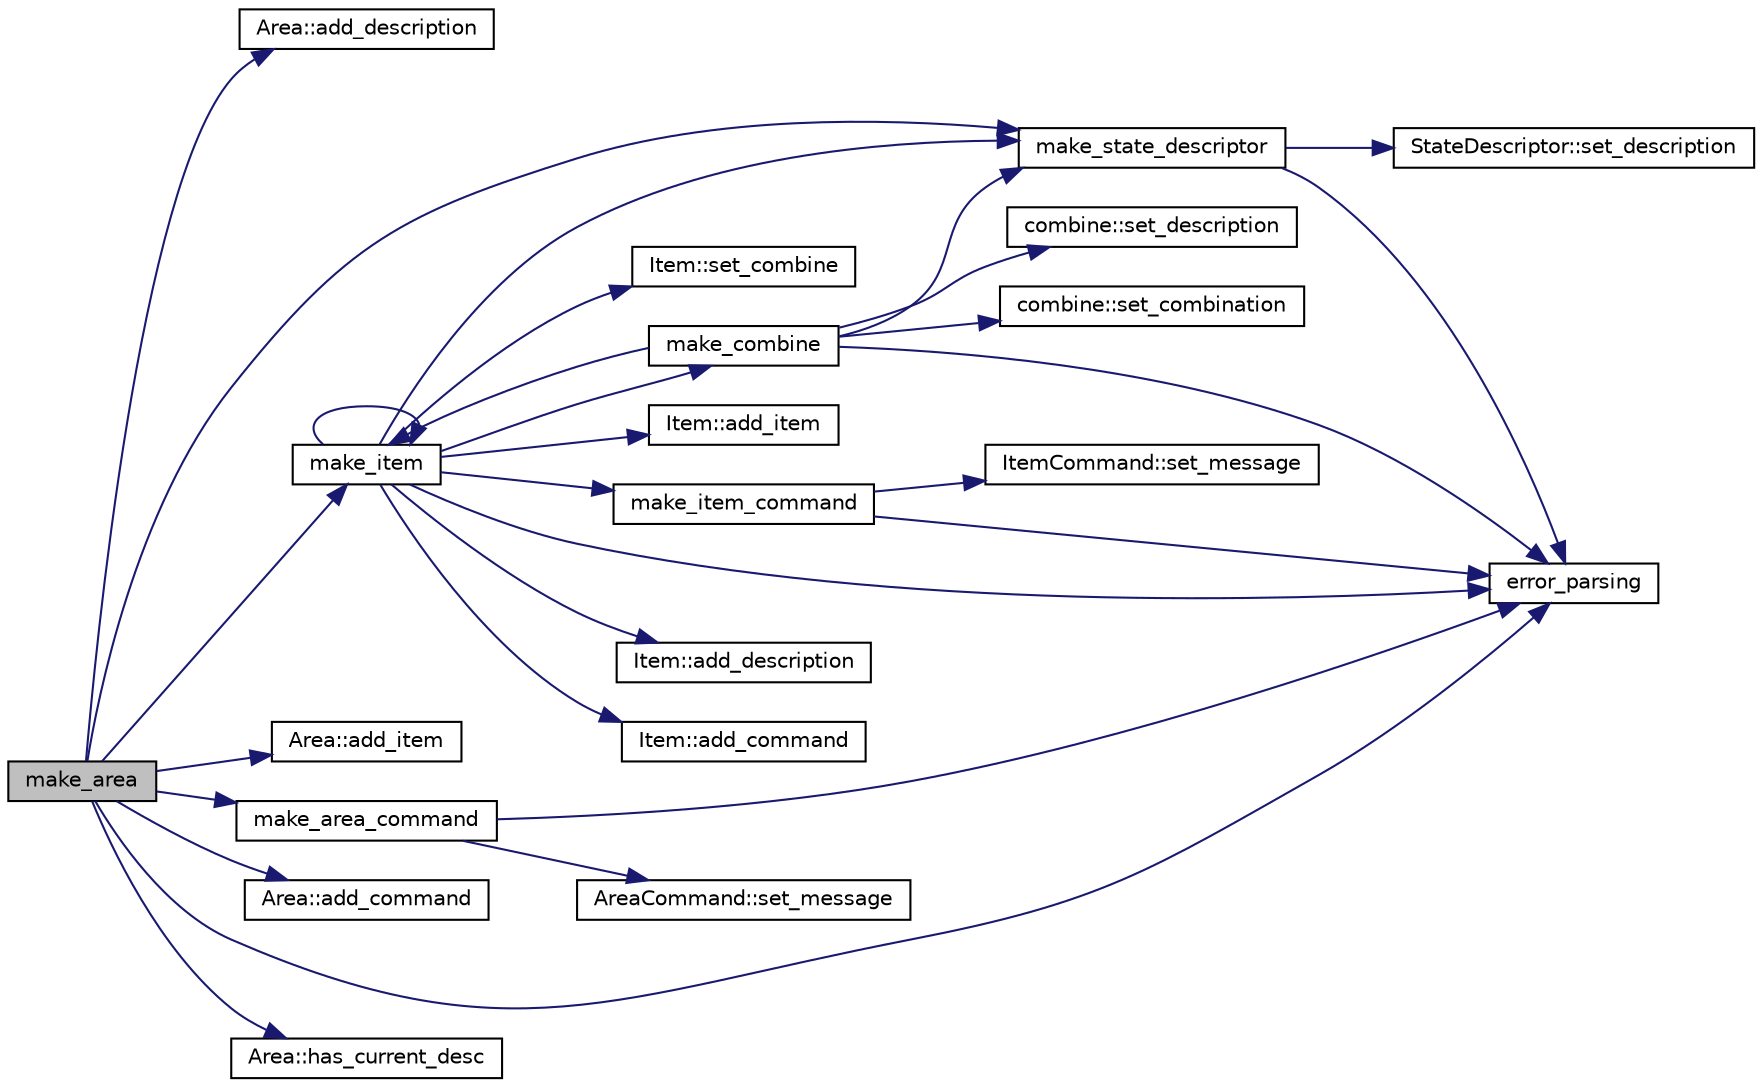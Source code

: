 digraph G
{
  edge [fontname="Helvetica",fontsize="10",labelfontname="Helvetica",labelfontsize="10"];
  node [fontname="Helvetica",fontsize="10",shape=record];
  rankdir="LR";
  Node1 [label="make_area",height=0.2,width=0.4,color="black", fillcolor="grey75", style="filled" fontcolor="black"];
  Node1 -> Node2 [color="midnightblue",fontsize="10",style="solid",fontname="Helvetica"];
  Node2 [label="Area::add_description",height=0.2,width=0.4,color="black", fillcolor="white", style="filled",URL="$class_area.html#a27101dd552a05cebb467f108a5246278"];
  Node1 -> Node3 [color="midnightblue",fontsize="10",style="solid",fontname="Helvetica"];
  Node3 [label="make_state_descriptor",height=0.2,width=0.4,color="black", fillcolor="white", style="filled",URL="$parser_8cpp.html#a77cd775cd350280b4e707ba439f01e07"];
  Node3 -> Node4 [color="midnightblue",fontsize="10",style="solid",fontname="Helvetica"];
  Node4 [label="StateDescriptor::set_description",height=0.2,width=0.4,color="black", fillcolor="white", style="filled",URL="$class_state_descriptor.html#a58265248efa7a27af7e6bbddeab1d74a"];
  Node3 -> Node5 [color="midnightblue",fontsize="10",style="solid",fontname="Helvetica"];
  Node5 [label="error_parsing",height=0.2,width=0.4,color="black", fillcolor="white", style="filled",URL="$parser_8cpp.html#ab94991fee08560fa7428d41c2ead929f"];
  Node1 -> Node6 [color="midnightblue",fontsize="10",style="solid",fontname="Helvetica"];
  Node6 [label="Area::add_item",height=0.2,width=0.4,color="black", fillcolor="white", style="filled",URL="$class_area.html#a8f4693277743a9dbc6ac0212fc02c86f"];
  Node1 -> Node7 [color="midnightblue",fontsize="10",style="solid",fontname="Helvetica"];
  Node7 [label="make_item",height=0.2,width=0.4,color="black", fillcolor="white", style="filled",URL="$parser_8cpp.html#a3421b449747c2e99c3fa10aa82670030"];
  Node7 -> Node8 [color="midnightblue",fontsize="10",style="solid",fontname="Helvetica"];
  Node8 [label="Item::add_description",height=0.2,width=0.4,color="black", fillcolor="white", style="filled",URL="$class_item.html#af6e0efea4346f669ac5479b258511e68"];
  Node7 -> Node3 [color="midnightblue",fontsize="10",style="solid",fontname="Helvetica"];
  Node7 -> Node9 [color="midnightblue",fontsize="10",style="solid",fontname="Helvetica"];
  Node9 [label="Item::add_command",height=0.2,width=0.4,color="black", fillcolor="white", style="filled",URL="$class_item.html#ab78d891c3aed983ea7b2e5311b0da68c"];
  Node7 -> Node10 [color="midnightblue",fontsize="10",style="solid",fontname="Helvetica"];
  Node10 [label="make_item_command",height=0.2,width=0.4,color="black", fillcolor="white", style="filled",URL="$parser_8cpp.html#a2a662ae71857af8d6b9546479a6877ed"];
  Node10 -> Node11 [color="midnightblue",fontsize="10",style="solid",fontname="Helvetica"];
  Node11 [label="ItemCommand::set_message",height=0.2,width=0.4,color="black", fillcolor="white", style="filled",URL="$class_item_command.html#abe177c8696e00480a716959b335ebca8"];
  Node10 -> Node5 [color="midnightblue",fontsize="10",style="solid",fontname="Helvetica"];
  Node7 -> Node12 [color="midnightblue",fontsize="10",style="solid",fontname="Helvetica"];
  Node12 [label="Item::set_combine",height=0.2,width=0.4,color="black", fillcolor="white", style="filled",URL="$class_item.html#a183a0ec19bfd51e8af5f24d57880ccd1"];
  Node7 -> Node13 [color="midnightblue",fontsize="10",style="solid",fontname="Helvetica"];
  Node13 [label="make_combine",height=0.2,width=0.4,color="black", fillcolor="white", style="filled",URL="$parser_8cpp.html#a36b388b045cfd98000bb0a66df600421"];
  Node13 -> Node14 [color="midnightblue",fontsize="10",style="solid",fontname="Helvetica"];
  Node14 [label="combine::set_description",height=0.2,width=0.4,color="black", fillcolor="white", style="filled",URL="$classcombine.html#aa897ba56cee21fdf777faa854910e75f"];
  Node13 -> Node3 [color="midnightblue",fontsize="10",style="solid",fontname="Helvetica"];
  Node13 -> Node15 [color="midnightblue",fontsize="10",style="solid",fontname="Helvetica"];
  Node15 [label="combine::set_combination",height=0.2,width=0.4,color="black", fillcolor="white", style="filled",URL="$classcombine.html#ac6c0a056bd26d65601555c9058621704"];
  Node13 -> Node7 [color="midnightblue",fontsize="10",style="solid",fontname="Helvetica"];
  Node13 -> Node5 [color="midnightblue",fontsize="10",style="solid",fontname="Helvetica"];
  Node7 -> Node16 [color="midnightblue",fontsize="10",style="solid",fontname="Helvetica"];
  Node16 [label="Item::add_item",height=0.2,width=0.4,color="black", fillcolor="white", style="filled",URL="$class_item.html#a9edf14d98665b133106339442b972837"];
  Node7 -> Node7 [color="midnightblue",fontsize="10",style="solid",fontname="Helvetica"];
  Node7 -> Node5 [color="midnightblue",fontsize="10",style="solid",fontname="Helvetica"];
  Node1 -> Node17 [color="midnightblue",fontsize="10",style="solid",fontname="Helvetica"];
  Node17 [label="Area::add_command",height=0.2,width=0.4,color="black", fillcolor="white", style="filled",URL="$class_area.html#a61f8a73da43dbfa8259a308cb61a28f0"];
  Node1 -> Node18 [color="midnightblue",fontsize="10",style="solid",fontname="Helvetica"];
  Node18 [label="make_area_command",height=0.2,width=0.4,color="black", fillcolor="white", style="filled",URL="$parser_8cpp.html#a26bb113d0e19c9b78379bbde522c7e76"];
  Node18 -> Node19 [color="midnightblue",fontsize="10",style="solid",fontname="Helvetica"];
  Node19 [label="AreaCommand::set_message",height=0.2,width=0.4,color="black", fillcolor="white", style="filled",URL="$class_area_command.html#a1a081291614ee6ff8c5841d2753b3b1b"];
  Node18 -> Node5 [color="midnightblue",fontsize="10",style="solid",fontname="Helvetica"];
  Node1 -> Node5 [color="midnightblue",fontsize="10",style="solid",fontname="Helvetica"];
  Node1 -> Node20 [color="midnightblue",fontsize="10",style="solid",fontname="Helvetica"];
  Node20 [label="Area::has_current_desc",height=0.2,width=0.4,color="black", fillcolor="white", style="filled",URL="$class_area.html#a7a2701d4527e084ea7f8944925b539d7"];
}
